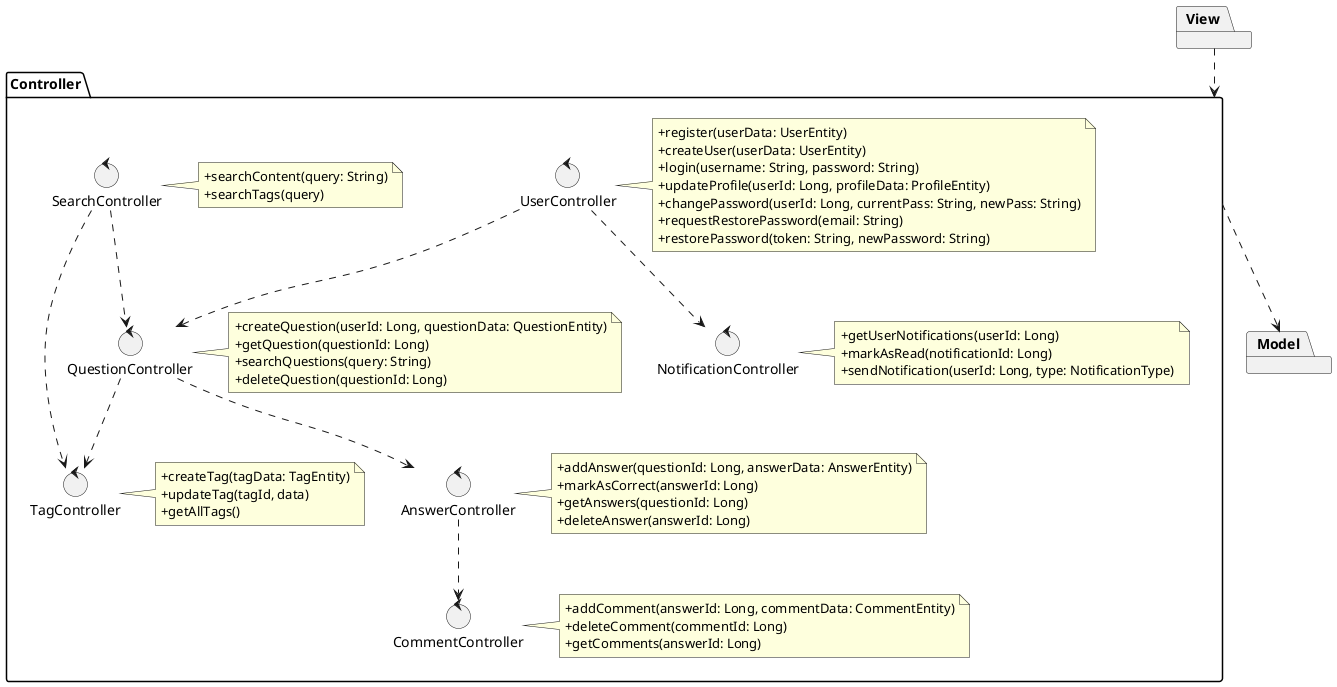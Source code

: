 @startuml

package Model {
}

package View {
}

View ..> Controller
Controller ..> Model

package Controller {
    control UserController
    note right of UserController
        +register(userData: UserEntity)
        +createUser(userData: UserEntity)
        +login(username: String, password: String)
        +updateProfile(userId: Long, profileData: ProfileEntity)
        +changePassword(userId: Long, currentPass: String, newPass: String)
        +requestRestorePassword(email: String)
        +restorePassword(token: String, newPassword: String)
    end note

    control QuestionController
    note right of QuestionController
        +createQuestion(userId: Long, questionData: QuestionEntity)
        +getQuestion(questionId: Long)
        +searchQuestions(query: String)
        +deleteQuestion(questionId: Long)
    end note

    control AnswerController
    note right of AnswerController
        +addAnswer(questionId: Long, answerData: AnswerEntity)
        +markAsCorrect(answerId: Long)
        +getAnswers(questionId: Long)
        +deleteAnswer(answerId: Long)
    end note

    control CommentController
    note right of CommentController
        +addComment(answerId: Long, commentData: CommentEntity)
        +deleteComment(commentId: Long)
        +getComments(answerId: Long)
    end note

    control NotificationController
    note right of NotificationController
        +getUserNotifications(userId: Long)
        +markAsRead(notificationId: Long)
        +sendNotification(userId: Long, type: NotificationType)
    end note

    control TagController
    note right of TagController
        +createTag(tagData: TagEntity)
        +updateTag(tagId, data)
        +getAllTags()
    end note

    control SearchController
    note right of SearchController
        +searchContent(query: String)
        +searchTags(query)
    end note


    UserController ..> QuestionController
    QuestionController ..> AnswerController
    AnswerController ..> CommentController
    UserController ..> NotificationController
    QuestionController ..> TagController
    SearchController ..> QuestionController
    SearchController ..> TagController
}


@enduml